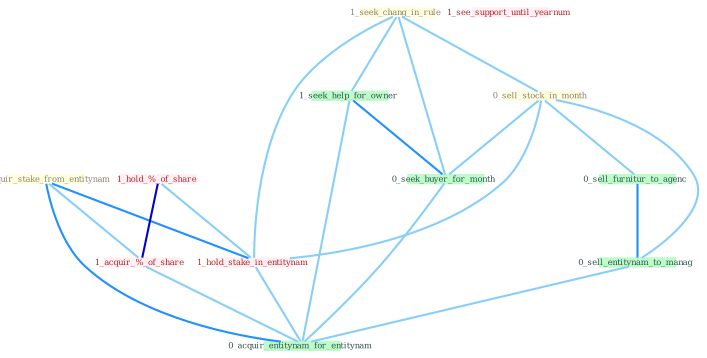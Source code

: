 Graph G{ 
    node
    [shape=polygon,style=filled,width=.5,height=.06,color="#BDFCC9",fixedsize=true,fontsize=4,
    fontcolor="#2f4f4f"];
    {node
    [color="#ffffe0", fontcolor="#8b7d6b"] "1_seek_chang_in_rule " "0_sell_stock_in_month " "0_acquir_stake_from_entitynam "}
{node [color="#fff0f5", fontcolor="#b22222"] "1_hold_%_of_share " "1_hold_stake_in_entitynam " "1_acquir_%_of_share " "1_see_support_until_yearnum "}
edge [color="#B0E2FF"];

	"1_seek_chang_in_rule " -- "0_sell_stock_in_month " [w="1", color="#87cefa" ];
	"1_seek_chang_in_rule " -- "1_hold_stake_in_entitynam " [w="1", color="#87cefa" ];
	"1_seek_chang_in_rule " -- "1_seek_help_for_owner " [w="1", color="#87cefa" ];
	"1_seek_chang_in_rule " -- "0_seek_buyer_for_month " [w="1", color="#87cefa" ];
	"0_sell_stock_in_month " -- "1_hold_stake_in_entitynam " [w="1", color="#87cefa" ];
	"0_sell_stock_in_month " -- "0_seek_buyer_for_month " [w="1", color="#87cefa" ];
	"0_sell_stock_in_month " -- "0_sell_furnitur_to_agenc " [w="1", color="#87cefa" ];
	"0_sell_stock_in_month " -- "0_sell_entitynam_to_manag " [w="1", color="#87cefa" ];
	"0_acquir_stake_from_entitynam " -- "1_hold_stake_in_entitynam " [w="2", color="#1e90ff" , len=0.8];
	"0_acquir_stake_from_entitynam " -- "1_acquir_%_of_share " [w="1", color="#87cefa" ];
	"0_acquir_stake_from_entitynam " -- "0_acquir_entitynam_for_entitynam " [w="2", color="#1e90ff" , len=0.8];
	"1_hold_%_of_share " -- "1_hold_stake_in_entitynam " [w="1", color="#87cefa" ];
	"1_hold_%_of_share " -- "1_acquir_%_of_share " [w="3", color="#0000cd" , len=0.6];
	"1_hold_stake_in_entitynam " -- "0_acquir_entitynam_for_entitynam " [w="1", color="#87cefa" ];
	"1_seek_help_for_owner " -- "0_seek_buyer_for_month " [w="2", color="#1e90ff" , len=0.8];
	"1_seek_help_for_owner " -- "0_acquir_entitynam_for_entitynam " [w="1", color="#87cefa" ];
	"0_seek_buyer_for_month " -- "0_acquir_entitynam_for_entitynam " [w="1", color="#87cefa" ];
	"1_acquir_%_of_share " -- "0_acquir_entitynam_for_entitynam " [w="1", color="#87cefa" ];
	"0_sell_furnitur_to_agenc " -- "0_sell_entitynam_to_manag " [w="2", color="#1e90ff" , len=0.8];
	"0_sell_entitynam_to_manag " -- "0_acquir_entitynam_for_entitynam " [w="1", color="#87cefa" ];
}